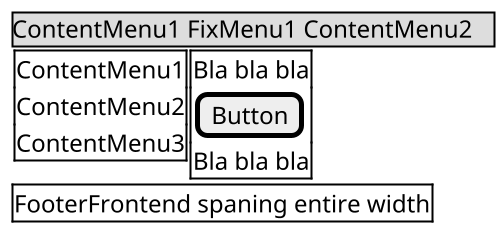 ﻿@startsalt
scale 2
{
    {* ContentMenu1 FixMenu1 ContentMenu2}
    {
        {+ ContentMenu1
           ContentMenu2
           ContentMenu3} | 
        {+
            Bla bla bla
            [Button]
            Bla bla bla
             
        }
    }
    {+ FooterFrontend spaning entire width}
}
@endsalt